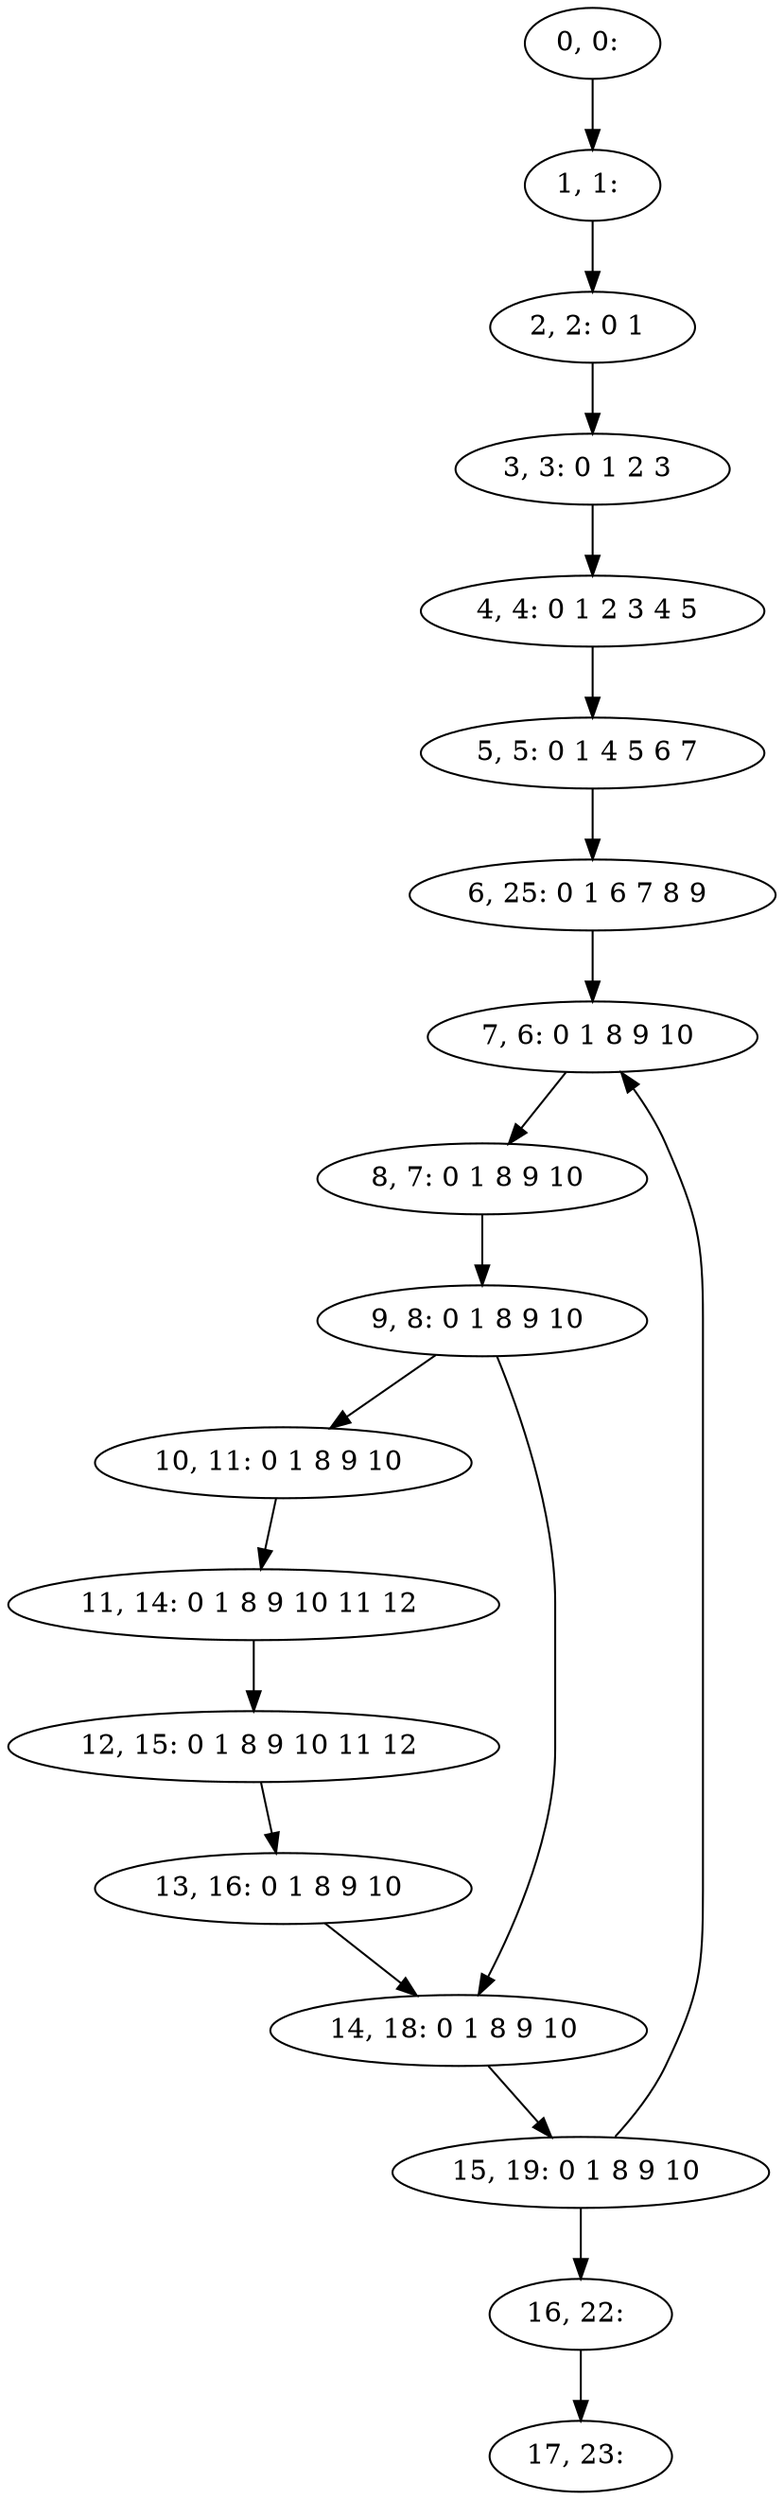 digraph G {
0[label="0, 0: "];
1[label="1, 1: "];
2[label="2, 2: 0 1 "];
3[label="3, 3: 0 1 2 3 "];
4[label="4, 4: 0 1 2 3 4 5 "];
5[label="5, 5: 0 1 4 5 6 7 "];
6[label="6, 25: 0 1 6 7 8 9 "];
7[label="7, 6: 0 1 8 9 10 "];
8[label="8, 7: 0 1 8 9 10 "];
9[label="9, 8: 0 1 8 9 10 "];
10[label="10, 11: 0 1 8 9 10 "];
11[label="11, 14: 0 1 8 9 10 11 12 "];
12[label="12, 15: 0 1 8 9 10 11 12 "];
13[label="13, 16: 0 1 8 9 10 "];
14[label="14, 18: 0 1 8 9 10 "];
15[label="15, 19: 0 1 8 9 10 "];
16[label="16, 22: "];
17[label="17, 23: "];
0->1 ;
1->2 ;
2->3 ;
3->4 ;
4->5 ;
5->6 ;
6->7 ;
7->8 ;
8->9 ;
9->10 ;
9->14 ;
10->11 ;
11->12 ;
12->13 ;
13->14 ;
14->15 ;
15->16 ;
15->7 ;
16->17 ;
}
